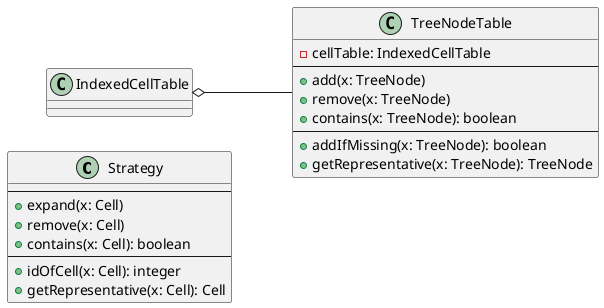 @startuml
skinparam defaultFontName Times New Roman
left to right direction

class Strategy {
    --
    +expand(x: Cell)
    +remove(x: Cell)
    +contains(x: Cell): boolean
    --
    +idOfCell(x: Cell): integer
    +getRepresentative(x: Cell): Cell
}

class TreeNodeTable {
    -cellTable: IndexedCellTable
    --
    +add(x: TreeNode)
    +remove(x: TreeNode)
    +contains(x: TreeNode): boolean
    --
    +addIfMissing(x: TreeNode): boolean
    +getRepresentative(x: TreeNode): TreeNode
}

IndexedCellTable o-- TreeNodeTable

@enduml